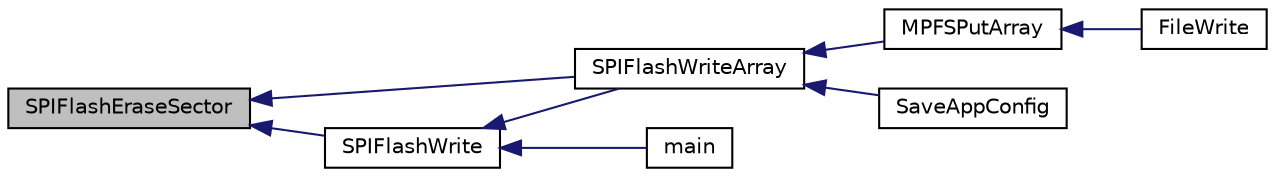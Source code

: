 digraph "SPIFlashEraseSector"
{
  edge [fontname="Helvetica",fontsize="10",labelfontname="Helvetica",labelfontsize="10"];
  node [fontname="Helvetica",fontsize="10",shape=record];
  rankdir="LR";
  Node1 [label="SPIFlashEraseSector",height=0.2,width=0.4,color="black", fillcolor="grey75", style="filled", fontcolor="black"];
  Node1 -> Node2 [dir="back",color="midnightblue",fontsize="10",style="solid"];
  Node2 [label="SPIFlashWrite",height=0.2,width=0.4,color="black", fillcolor="white", style="filled",URL="$_s_p_i_flash_8c.html#ae1eaf63642c31e547e62ddeb20604cb0"];
  Node2 -> Node3 [dir="back",color="midnightblue",fontsize="10",style="solid"];
  Node3 [label="SPIFlashWriteArray",height=0.2,width=0.4,color="black", fillcolor="white", style="filled",URL="$_s_p_i_flash_8c.html#a83562e6fd8ec75b9f1eadbb183befc7c"];
  Node3 -> Node4 [dir="back",color="midnightblue",fontsize="10",style="solid"];
  Node4 [label="MPFSPutArray",height=0.2,width=0.4,color="black", fillcolor="white", style="filled",URL="$_m_p_f_s2_8c.html#afa47da09a3cdc268e36c7b5d1b519cf2"];
  Node4 -> Node5 [dir="back",color="midnightblue",fontsize="10",style="solid"];
  Node5 [label="FileWrite",height=0.2,width=0.4,color="black", fillcolor="white", style="filled",URL="$_file_system_8c.html#a5a51d1c63c78a5ff6e60d54e17799739"];
  Node3 -> Node6 [dir="back",color="midnightblue",fontsize="10",style="solid"];
  Node6 [label="SaveAppConfig",height=0.2,width=0.4,color="black", fillcolor="white", style="filled",URL="$_main_demo_8h.html#a80191ae89d61145b47405d9bdda338f1"];
  Node2 -> Node7 [dir="back",color="midnightblue",fontsize="10",style="solid"];
  Node7 [label="main",height=0.2,width=0.4,color="black", fillcolor="white", style="filled",URL="$_main_demo_8c.html#a6288eba0f8e8ad3ab1544ad731eb7667"];
  Node1 -> Node3 [dir="back",color="midnightblue",fontsize="10",style="solid"];
}
